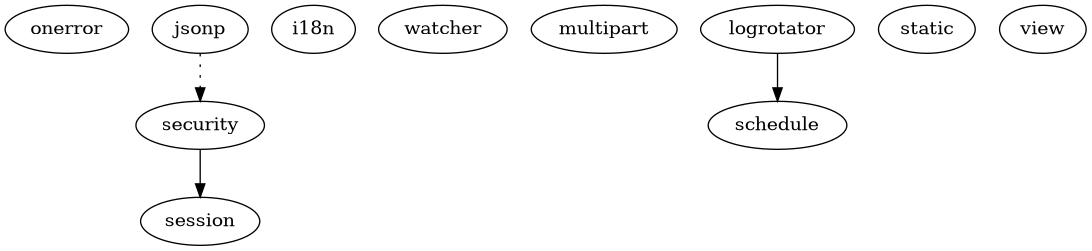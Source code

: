 @startuml
digraph plugins {
  onerror
  session
  i18n
  watcher
  multipart
  security
  logrotator
  schedule
  static
  jsonp
  view
  security -> session
  logrotator -> schedule
  jsonp -> security [style=dotted]
}
@enduml
